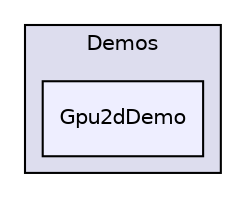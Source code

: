 digraph "bullet/bullet-2.82-r2704/Demos/Gpu2dDemo" {
  compound=true
  node [ fontsize="10", fontname="Helvetica"];
  edge [ labelfontsize="10", labelfontname="Helvetica"];
  subgraph clusterdir_fbeee990c6fb95278eb756dfe9f9c37f {
    graph [ bgcolor="#ddddee", pencolor="black", label="Demos" fontname="Helvetica", fontsize="10", URL="dir_fbeee990c6fb95278eb756dfe9f9c37f.html"]
  dir_ef6157915d1d98fb8b915797417d28e6 [shape=box, label="Gpu2dDemo", style="filled", fillcolor="#eeeeff", pencolor="black", URL="dir_ef6157915d1d98fb8b915797417d28e6.html"];
  }
}
